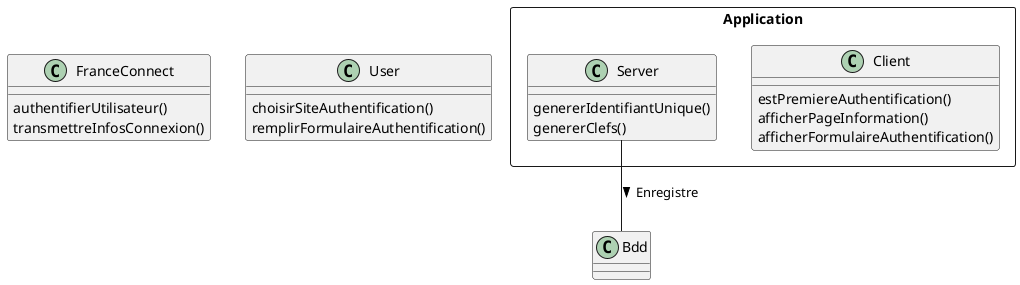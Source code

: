 @startuml

package Application <<Rectangle>> {
    class Client {
        estPremiereAuthentification()
        afficherPageInformation()
        afficherFormulaireAuthentification()
    }

    class Server {
        genererIdentifiantUnique()
        genererClefs()
    }
}

class FranceConnect {
    authentifierUtilisateur()
    transmettreInfosConnexion()
}

class User {
    choisirSiteAuthentification()
    remplirFormulaireAuthentification()
}

class Bdd {}

Server -- Bdd : Enregistre >

@enduml